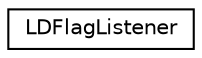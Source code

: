 digraph "Graphical Class Hierarchy"
{
 // LATEX_PDF_SIZE
  edge [fontname="Helvetica",fontsize="10",labelfontname="Helvetica",labelfontsize="10"];
  node [fontname="Helvetica",fontsize="10",shape=record];
  rankdir="LR";
  Node0 [label="LDFlagListener",height=0.2,width=0.4,color="black", fillcolor="white", style="filled",URL="$structLDFlagListener.html",tooltip=" "];
}
